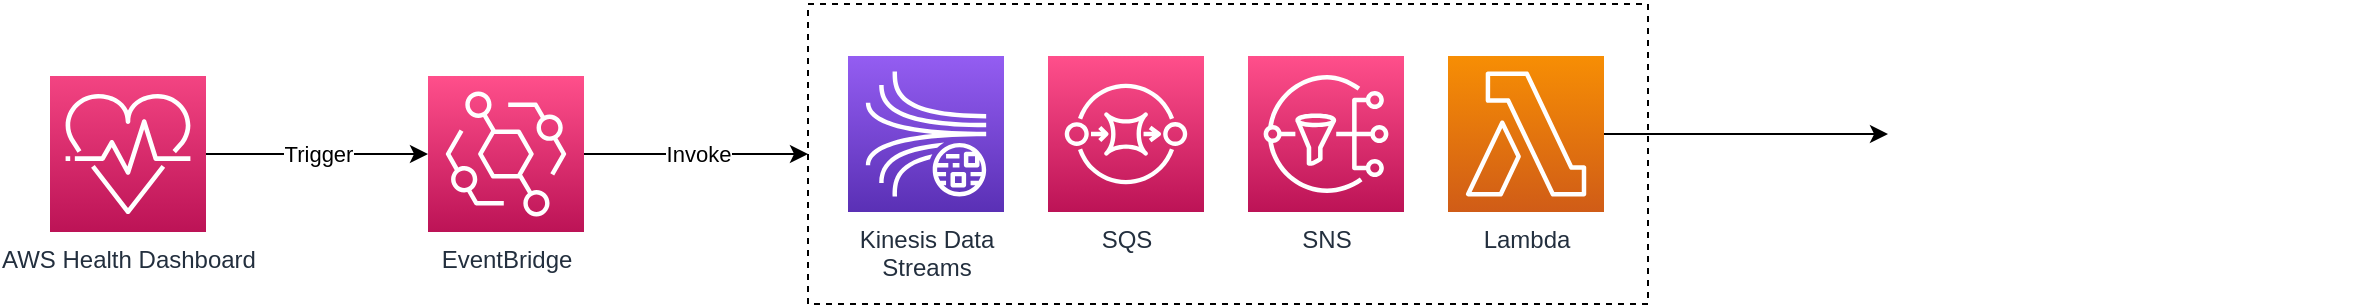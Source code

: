 <mxfile version="21.5.1" type="device">
  <diagram name="Page-1" id="DmgYcGR6eBM9JJ3qRe2R">
    <mxGraphModel dx="915" dy="969" grid="1" gridSize="10" guides="1" tooltips="1" connect="1" arrows="1" fold="1" page="1" pageScale="1" pageWidth="827" pageHeight="1169" math="0" shadow="0">
      <root>
        <mxCell id="0" />
        <mxCell id="1" parent="0" />
        <mxCell id="4Pn6kmLjdATURVM-1Boq-3" value="" style="rounded=0;whiteSpace=wrap;html=1;fillColor=none;dashed=1;" vertex="1" parent="1">
          <mxGeometry x="770" y="90" width="420" height="150" as="geometry" />
        </mxCell>
        <mxCell id="4Pn6kmLjdATURVM-1Boq-6" value="Trigger" style="edgeStyle=orthogonalEdgeStyle;rounded=0;orthogonalLoop=1;jettySize=auto;html=1;entryX=0;entryY=0.5;entryDx=0;entryDy=0;entryPerimeter=0;" edge="1" parent="1" source="-25ob0sD9vFuJfhN8Amg-2" target="-25ob0sD9vFuJfhN8Amg-3">
          <mxGeometry relative="1" as="geometry" />
        </mxCell>
        <mxCell id="-25ob0sD9vFuJfhN8Amg-2" value="AWS Health Dashboard" style="sketch=0;points=[[0,0,0],[0.25,0,0],[0.5,0,0],[0.75,0,0],[1,0,0],[0,1,0],[0.25,1,0],[0.5,1,0],[0.75,1,0],[1,1,0],[0,0.25,0],[0,0.5,0],[0,0.75,0],[1,0.25,0],[1,0.5,0],[1,0.75,0]];points=[[0,0,0],[0.25,0,0],[0.5,0,0],[0.75,0,0],[1,0,0],[0,1,0],[0.25,1,0],[0.5,1,0],[0.75,1,0],[1,1,0],[0,0.25,0],[0,0.5,0],[0,0.75,0],[1,0.25,0],[1,0.5,0],[1,0.75,0]];outlineConnect=0;fontColor=#232F3E;gradientColor=#F34482;gradientDirection=north;fillColor=#BC1356;strokeColor=#ffffff;dashed=0;verticalLabelPosition=bottom;verticalAlign=top;align=center;html=1;fontSize=12;fontStyle=0;aspect=fixed;shape=mxgraph.aws4.resourceIcon;resIcon=mxgraph.aws4.personal_health_dashboard;" parent="1" vertex="1">
          <mxGeometry x="391" y="126" width="78" height="78" as="geometry" />
        </mxCell>
        <mxCell id="4Pn6kmLjdATURVM-1Boq-4" style="edgeStyle=orthogonalEdgeStyle;rounded=0;orthogonalLoop=1;jettySize=auto;html=1;" edge="1" parent="1" source="-25ob0sD9vFuJfhN8Amg-3" target="4Pn6kmLjdATURVM-1Boq-3">
          <mxGeometry relative="1" as="geometry" />
        </mxCell>
        <mxCell id="4Pn6kmLjdATURVM-1Boq-5" value="Invoke" style="edgeLabel;html=1;align=center;verticalAlign=middle;resizable=0;points=[];" vertex="1" connectable="0" parent="4Pn6kmLjdATURVM-1Boq-4">
          <mxGeometry x="0.022" relative="1" as="geometry">
            <mxPoint as="offset" />
          </mxGeometry>
        </mxCell>
        <mxCell id="-25ob0sD9vFuJfhN8Amg-3" value="EventBridge" style="sketch=0;points=[[0,0,0],[0.25,0,0],[0.5,0,0],[0.75,0,0],[1,0,0],[0,1,0],[0.25,1,0],[0.5,1,0],[0.75,1,0],[1,1,0],[0,0.25,0],[0,0.5,0],[0,0.75,0],[1,0.25,0],[1,0.5,0],[1,0.75,0]];outlineConnect=0;fontColor=#232F3E;gradientColor=#FF4F8B;gradientDirection=north;fillColor=#BC1356;strokeColor=#ffffff;dashed=0;verticalLabelPosition=bottom;verticalAlign=top;align=center;html=1;fontSize=12;fontStyle=0;aspect=fixed;shape=mxgraph.aws4.resourceIcon;resIcon=mxgraph.aws4.eventbridge;" parent="1" vertex="1">
          <mxGeometry x="580" y="126" width="78" height="78" as="geometry" />
        </mxCell>
        <mxCell id="4Pn6kmLjdATURVM-1Boq-9" style="edgeStyle=orthogonalEdgeStyle;rounded=0;orthogonalLoop=1;jettySize=auto;html=1;" edge="1" parent="1" source="-25ob0sD9vFuJfhN8Amg-4" target="4Pn6kmLjdATURVM-1Boq-1">
          <mxGeometry relative="1" as="geometry" />
        </mxCell>
        <mxCell id="-25ob0sD9vFuJfhN8Amg-4" value="Lambda" style="sketch=0;points=[[0,0,0],[0.25,0,0],[0.5,0,0],[0.75,0,0],[1,0,0],[0,1,0],[0.25,1,0],[0.5,1,0],[0.75,1,0],[1,1,0],[0,0.25,0],[0,0.5,0],[0,0.75,0],[1,0.25,0],[1,0.5,0],[1,0.75,0]];outlineConnect=0;fontColor=#232F3E;gradientColor=#F78E04;gradientDirection=north;fillColor=#D05C17;strokeColor=#ffffff;dashed=0;verticalLabelPosition=bottom;verticalAlign=top;align=center;html=1;fontSize=12;fontStyle=0;aspect=fixed;shape=mxgraph.aws4.resourceIcon;resIcon=mxgraph.aws4.lambda;labelPosition=center;" parent="1" vertex="1">
          <mxGeometry x="1090" y="116" width="78" height="78" as="geometry" />
        </mxCell>
        <mxCell id="-25ob0sD9vFuJfhN8Amg-5" value="SQS" style="sketch=0;points=[[0,0,0],[0.25,0,0],[0.5,0,0],[0.75,0,0],[1,0,0],[0,1,0],[0.25,1,0],[0.5,1,0],[0.75,1,0],[1,1,0],[0,0.25,0],[0,0.5,0],[0,0.75,0],[1,0.25,0],[1,0.5,0],[1,0.75,0]];outlineConnect=0;fontColor=#232F3E;gradientColor=#FF4F8B;gradientDirection=north;fillColor=#BC1356;strokeColor=#ffffff;dashed=0;verticalLabelPosition=bottom;verticalAlign=top;align=center;html=1;fontSize=12;fontStyle=0;aspect=fixed;shape=mxgraph.aws4.resourceIcon;resIcon=mxgraph.aws4.sqs;" parent="1" vertex="1">
          <mxGeometry x="890" y="116" width="78" height="78" as="geometry" />
        </mxCell>
        <mxCell id="-25ob0sD9vFuJfhN8Amg-6" value="SNS" style="sketch=0;points=[[0,0,0],[0.25,0,0],[0.5,0,0],[0.75,0,0],[1,0,0],[0,1,0],[0.25,1,0],[0.5,1,0],[0.75,1,0],[1,1,0],[0,0.25,0],[0,0.5,0],[0,0.75,0],[1,0.25,0],[1,0.5,0],[1,0.75,0]];outlineConnect=0;fontColor=#232F3E;gradientColor=#FF4F8B;gradientDirection=north;fillColor=#BC1356;strokeColor=#ffffff;dashed=0;verticalLabelPosition=bottom;verticalAlign=top;align=center;html=1;fontSize=12;fontStyle=0;aspect=fixed;shape=mxgraph.aws4.resourceIcon;resIcon=mxgraph.aws4.sns;" parent="1" vertex="1">
          <mxGeometry x="990" y="116" width="78" height="78" as="geometry" />
        </mxCell>
        <mxCell id="-25ob0sD9vFuJfhN8Amg-7" value="Kinesis Data&lt;br&gt;Streams" style="sketch=0;points=[[0,0,0],[0.25,0,0],[0.5,0,0],[0.75,0,0],[1,0,0],[0,1,0],[0.25,1,0],[0.5,1,0],[0.75,1,0],[1,1,0],[0,0.25,0],[0,0.5,0],[0,0.75,0],[1,0.25,0],[1,0.5,0],[1,0.75,0]];outlineConnect=0;fontColor=#232F3E;gradientColor=#945DF2;gradientDirection=north;fillColor=#5A30B5;strokeColor=#ffffff;dashed=0;verticalLabelPosition=bottom;verticalAlign=top;align=center;html=1;fontSize=12;fontStyle=0;aspect=fixed;shape=mxgraph.aws4.resourceIcon;resIcon=mxgraph.aws4.kinesis_data_streams;" parent="1" vertex="1">
          <mxGeometry x="790" y="116" width="78" height="78" as="geometry" />
        </mxCell>
        <mxCell id="4Pn6kmLjdATURVM-1Boq-1" value="" style="shape=image;verticalLabelPosition=bottom;labelBackgroundColor=default;verticalAlign=top;aspect=fixed;imageAspect=0;image=https://logos-world.net/wp-content/uploads/2020/10/Slack-Logo.png;" vertex="1" parent="1">
          <mxGeometry x="1310" y="88.06" width="238" height="133.88" as="geometry" />
        </mxCell>
      </root>
    </mxGraphModel>
  </diagram>
</mxfile>

